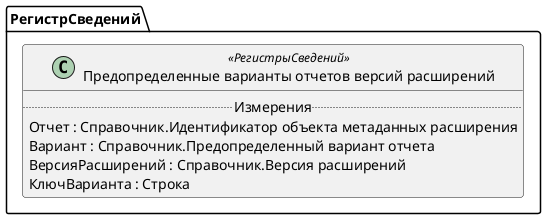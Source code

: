 ﻿@startuml ПредопределенныеВариантыОтчетовВерсийРасширений
'!include templates.wsd
'..\include templates.wsd
class РегистрСведений.ПредопределенныеВариантыОтчетовВерсийРасширений as "Предопределенные варианты отчетов версий расширений" <<РегистрыСведений>>
{
..Измерения..
Отчет : Справочник.Идентификатор объекта метаданных расширения
Вариант : Справочник.Предопределенный вариант отчета
ВерсияРасширений : Справочник.Версия расширений
КлючВарианта : Строка
}
@enduml
